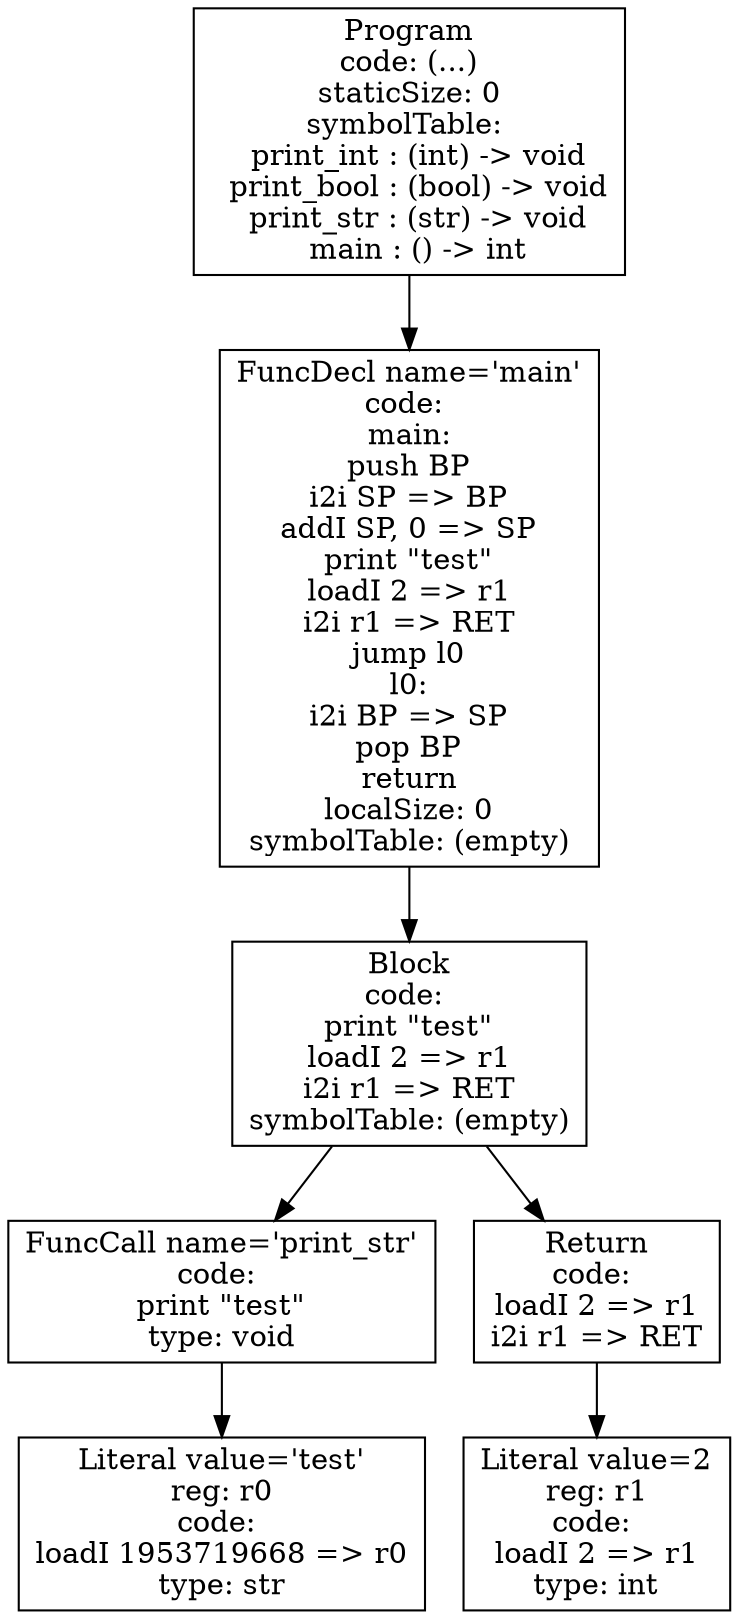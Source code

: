 digraph AST {
4 [shape=box, label="Literal value='test'\nreg: r0\ncode: \nloadI 1953719668 => r0\ntype: str"];
3 [shape=box, label="FuncCall name='print_str'\ncode: \nprint \"test\"\ntype: void"];
3 -> 4;
6 [shape=box, label="Literal value=2\nreg: r1\ncode: \nloadI 2 => r1\ntype: int"];
5 [shape=box, label="Return\ncode: \nloadI 2 => r1\ni2i r1 => RET"];
5 -> 6;
2 [shape=box, label="Block\ncode: \nprint \"test\"\nloadI 2 => r1\ni2i r1 => RET\nsymbolTable: (empty)"];
2 -> 3;
2 -> 5;
1 [shape=box, label="FuncDecl name='main'\ncode: \nmain:\npush BP\ni2i SP => BP\naddI SP, 0 => SP\nprint \"test\"\nloadI 2 => r1\ni2i r1 => RET\njump l0\nl0:\ni2i BP => SP\npop BP\nreturn\nlocalSize: 0\nsymbolTable: (empty)"];
1 -> 2;
0 [shape=box, label="Program\ncode: (...)\nstaticSize: 0\nsymbolTable: \n  print_int : (int) -> void\n  print_bool : (bool) -> void\n  print_str : (str) -> void\n  main : () -> int"];
0 -> 1;
}
